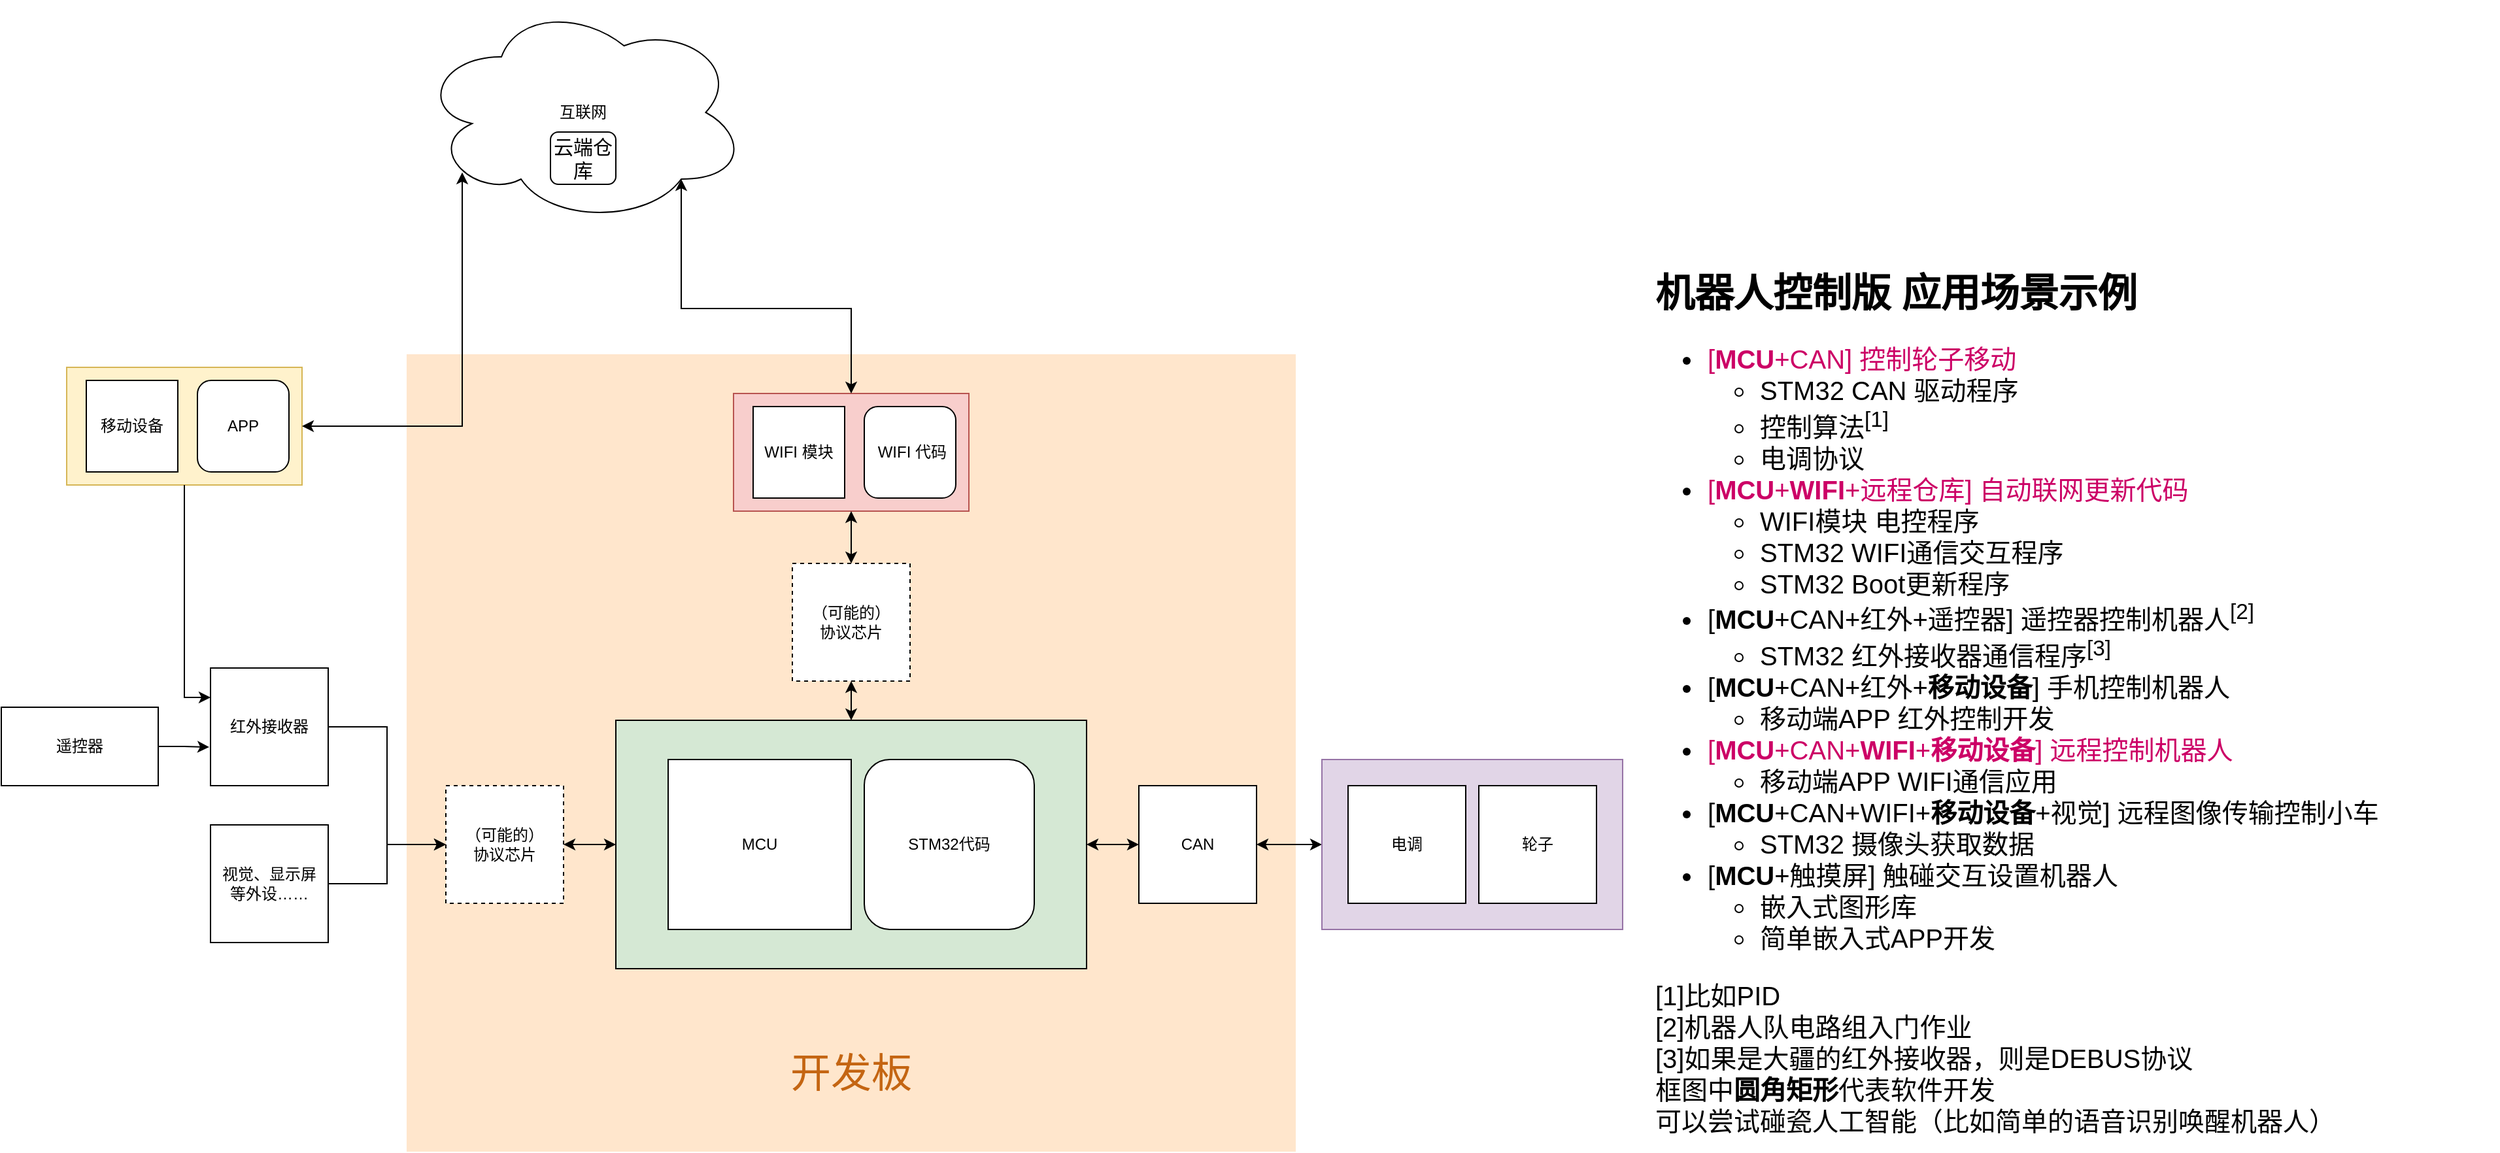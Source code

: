 <mxfile version="21.1.4" type="github">
  <diagram name="Page-1" id="pfcniJRLq6g_gprmVm_X">
    <mxGraphModel dx="3718" dy="2664" grid="1" gridSize="10" guides="1" tooltips="1" connect="1" arrows="1" fold="1" page="1" pageScale="1" pageWidth="850" pageHeight="1100" math="0" shadow="0">
      <root>
        <mxCell id="0" />
        <mxCell id="1" parent="0" />
        <mxCell id="XPb6b2bPDCDjQBKjdTwz-22" value="" style="group" parent="1" vertex="1" connectable="0">
          <mxGeometry x="100" y="350" width="520" height="330" as="geometry" />
        </mxCell>
        <mxCell id="ihcnoo7ahmhh9mSnd2Sj-3" value="" style="rounded=0;whiteSpace=wrap;html=1;fillColor=#ffe6cc;strokeColor=none;" vertex="1" parent="XPb6b2bPDCDjQBKjdTwz-22">
          <mxGeometry x="-160" y="-280" width="680" height="610" as="geometry" />
        </mxCell>
        <mxCell id="XPb6b2bPDCDjQBKjdTwz-11" value="" style="group;fillColor=#d5e8d4;strokeColor=#82b366;fillStyle=solid;container=0;" parent="XPb6b2bPDCDjQBKjdTwz-22" vertex="1" connectable="0">
          <mxGeometry width="360" height="190" as="geometry" />
        </mxCell>
        <mxCell id="XPb6b2bPDCDjQBKjdTwz-1" value="MCU" style="rounded=0;whiteSpace=wrap;html=1;shadow=0;glass=0;" parent="XPb6b2bPDCDjQBKjdTwz-22" vertex="1">
          <mxGeometry x="40" y="30" width="140" height="130" as="geometry" />
        </mxCell>
        <mxCell id="XPb6b2bPDCDjQBKjdTwz-5" value="" style="rounded=0;whiteSpace=wrap;html=1;fillStyle=auto;fillColor=none;" parent="XPb6b2bPDCDjQBKjdTwz-22" vertex="1">
          <mxGeometry width="360" height="190" as="geometry" />
        </mxCell>
        <mxCell id="XPb6b2bPDCDjQBKjdTwz-4" value="STM32代码" style="whiteSpace=wrap;html=1;aspect=fixed;rounded=1;" parent="XPb6b2bPDCDjQBKjdTwz-22" vertex="1">
          <mxGeometry x="190" y="30" width="130" height="130" as="geometry" />
        </mxCell>
        <mxCell id="ihcnoo7ahmhh9mSnd2Sj-4" value="&lt;font color=&quot;#c46512&quot; style=&quot;font-size: 31px;&quot;&gt;开发板&lt;/font&gt;" style="text;html=1;strokeColor=none;fillColor=none;align=center;verticalAlign=middle;whiteSpace=wrap;rounded=0;" vertex="1" parent="XPb6b2bPDCDjQBKjdTwz-22">
          <mxGeometry x="115" y="240" width="130" height="60" as="geometry" />
        </mxCell>
        <mxCell id="XPb6b2bPDCDjQBKjdTwz-32" style="edgeStyle=orthogonalEdgeStyle;rounded=0;orthogonalLoop=1;jettySize=auto;html=1;exitX=0;exitY=0.5;exitDx=0;exitDy=0;entryX=1;entryY=0.5;entryDx=0;entryDy=0;startArrow=classic;startFill=1;" parent="1" source="XPb6b2bPDCDjQBKjdTwz-12" target="XPb6b2bPDCDjQBKjdTwz-5" edge="1">
          <mxGeometry relative="1" as="geometry" />
        </mxCell>
        <mxCell id="XPb6b2bPDCDjQBKjdTwz-33" style="edgeStyle=orthogonalEdgeStyle;rounded=0;orthogonalLoop=1;jettySize=auto;html=1;entryX=0;entryY=0.5;entryDx=0;entryDy=0;startArrow=classic;startFill=1;" parent="1" source="XPb6b2bPDCDjQBKjdTwz-12" target="XPb6b2bPDCDjQBKjdTwz-19" edge="1">
          <mxGeometry relative="1" as="geometry" />
        </mxCell>
        <mxCell id="XPb6b2bPDCDjQBKjdTwz-12" value="CAN" style="whiteSpace=wrap;html=1;aspect=fixed;" parent="1" vertex="1">
          <mxGeometry x="500" y="400" width="90" height="90" as="geometry" />
        </mxCell>
        <mxCell id="1EyvT61QuPQEyxA0M2qB-9" style="edgeStyle=orthogonalEdgeStyle;rounded=0;orthogonalLoop=1;jettySize=auto;html=1;entryX=1;entryY=0.5;entryDx=0;entryDy=0;startArrow=classic;startFill=1;endArrow=none;endFill=0;" parent="1" source="XPb6b2bPDCDjQBKjdTwz-13" target="XPb6b2bPDCDjQBKjdTwz-21" edge="1">
          <mxGeometry relative="1" as="geometry" />
        </mxCell>
        <mxCell id="XPb6b2bPDCDjQBKjdTwz-13" value="（可能的）&lt;br&gt;协议芯片" style="whiteSpace=wrap;html=1;aspect=fixed;dashed=1;" parent="1" vertex="1">
          <mxGeometry x="-30" y="400" width="90" height="90" as="geometry" />
        </mxCell>
        <mxCell id="XPb6b2bPDCDjQBKjdTwz-20" value="" style="group" parent="1" vertex="1" connectable="0">
          <mxGeometry x="640" y="380" width="230" height="130" as="geometry" />
        </mxCell>
        <mxCell id="XPb6b2bPDCDjQBKjdTwz-19" value="" style="rounded=0;whiteSpace=wrap;html=1;fillColor=#e1d5e7;strokeColor=#9673a6;" parent="XPb6b2bPDCDjQBKjdTwz-20" vertex="1">
          <mxGeometry width="230" height="130" as="geometry" />
        </mxCell>
        <mxCell id="XPb6b2bPDCDjQBKjdTwz-14" value="电调" style="whiteSpace=wrap;html=1;aspect=fixed;" parent="XPb6b2bPDCDjQBKjdTwz-20" vertex="1">
          <mxGeometry x="20" y="20" width="90" height="90" as="geometry" />
        </mxCell>
        <mxCell id="XPb6b2bPDCDjQBKjdTwz-15" value="轮子" style="whiteSpace=wrap;html=1;aspect=fixed;" parent="XPb6b2bPDCDjQBKjdTwz-20" vertex="1">
          <mxGeometry x="120" y="20" width="90" height="90" as="geometry" />
        </mxCell>
        <mxCell id="XPb6b2bPDCDjQBKjdTwz-21" value="红外接收器" style="whiteSpace=wrap;html=1;aspect=fixed;" parent="1" vertex="1">
          <mxGeometry x="-210" y="310" width="90" height="90" as="geometry" />
        </mxCell>
        <mxCell id="XPb6b2bPDCDjQBKjdTwz-25" value="" style="group" parent="1" vertex="1" connectable="0">
          <mxGeometry x="190" y="100" width="180" height="90" as="geometry" />
        </mxCell>
        <mxCell id="XPb6b2bPDCDjQBKjdTwz-9" value="" style="rounded=0;whiteSpace=wrap;html=1;fillColor=#f8cecc;container=0;strokeColor=#b85450;fillStyle=solid;gradientColor=none;" parent="XPb6b2bPDCDjQBKjdTwz-25" vertex="1">
          <mxGeometry width="180" height="90" as="geometry" />
        </mxCell>
        <mxCell id="XPb6b2bPDCDjQBKjdTwz-2" value="WIFI 模块" style="whiteSpace=wrap;html=1;aspect=fixed;container=0;" parent="XPb6b2bPDCDjQBKjdTwz-25" vertex="1">
          <mxGeometry x="15" y="10" width="70" height="70" as="geometry" />
        </mxCell>
        <mxCell id="XPb6b2bPDCDjQBKjdTwz-8" value="&amp;nbsp;WIFI 代码" style="whiteSpace=wrap;html=1;aspect=fixed;container=0;rounded=1;" parent="XPb6b2bPDCDjQBKjdTwz-25" vertex="1">
          <mxGeometry x="100" y="10" width="70" height="70" as="geometry" />
        </mxCell>
        <mxCell id="XPb6b2bPDCDjQBKjdTwz-26" value="" style="group" parent="1" vertex="1" connectable="0">
          <mxGeometry x="-320" y="80" width="180" height="90" as="geometry" />
        </mxCell>
        <mxCell id="XPb6b2bPDCDjQBKjdTwz-16" value="" style="rounded=0;whiteSpace=wrap;html=1;fillColor=#fff2cc;container=0;strokeColor=#d6b656;fillStyle=solid;" parent="XPb6b2bPDCDjQBKjdTwz-26" vertex="1">
          <mxGeometry width="180" height="90" as="geometry" />
        </mxCell>
        <mxCell id="XPb6b2bPDCDjQBKjdTwz-17" value="移动设备" style="whiteSpace=wrap;html=1;aspect=fixed;container=0;" parent="XPb6b2bPDCDjQBKjdTwz-26" vertex="1">
          <mxGeometry x="15" y="10" width="70" height="70" as="geometry" />
        </mxCell>
        <mxCell id="XPb6b2bPDCDjQBKjdTwz-18" value="APP" style="whiteSpace=wrap;html=1;aspect=fixed;container=0;rounded=1;" parent="XPb6b2bPDCDjQBKjdTwz-26" vertex="1">
          <mxGeometry x="100" y="10" width="70" height="70" as="geometry" />
        </mxCell>
        <mxCell id="XPb6b2bPDCDjQBKjdTwz-34" style="edgeStyle=orthogonalEdgeStyle;rounded=0;orthogonalLoop=1;jettySize=auto;html=1;entryX=1;entryY=0.5;entryDx=0;entryDy=0;startArrow=classic;startFill=1;" parent="1" source="XPb6b2bPDCDjQBKjdTwz-5" target="XPb6b2bPDCDjQBKjdTwz-13" edge="1">
          <mxGeometry relative="1" as="geometry" />
        </mxCell>
        <mxCell id="1EyvT61QuPQEyxA0M2qB-2" style="edgeStyle=orthogonalEdgeStyle;rounded=0;orthogonalLoop=1;jettySize=auto;html=1;entryX=0.5;entryY=0;entryDx=0;entryDy=0;startArrow=classic;startFill=1;" parent="1" source="1EyvT61QuPQEyxA0M2qB-1" target="XPb6b2bPDCDjQBKjdTwz-5" edge="1">
          <mxGeometry relative="1" as="geometry" />
        </mxCell>
        <mxCell id="1EyvT61QuPQEyxA0M2qB-1" value="（可能的）&lt;br&gt;协议芯片" style="whiteSpace=wrap;html=1;aspect=fixed;dashed=1;" parent="1" vertex="1">
          <mxGeometry x="235" y="230" width="90" height="90" as="geometry" />
        </mxCell>
        <mxCell id="1EyvT61QuPQEyxA0M2qB-3" style="edgeStyle=orthogonalEdgeStyle;rounded=0;orthogonalLoop=1;jettySize=auto;html=1;entryX=0.5;entryY=0;entryDx=0;entryDy=0;startArrow=classic;startFill=1;" parent="1" source="XPb6b2bPDCDjQBKjdTwz-9" target="1EyvT61QuPQEyxA0M2qB-1" edge="1">
          <mxGeometry relative="1" as="geometry" />
        </mxCell>
        <mxCell id="1EyvT61QuPQEyxA0M2qB-11" style="edgeStyle=orthogonalEdgeStyle;rounded=0;orthogonalLoop=1;jettySize=auto;html=1;entryX=0.13;entryY=0.77;entryDx=0;entryDy=0;entryPerimeter=0;startArrow=classic;startFill=1;" parent="1" source="XPb6b2bPDCDjQBKjdTwz-16" target="1EyvT61QuPQEyxA0M2qB-4" edge="1">
          <mxGeometry relative="1" as="geometry" />
        </mxCell>
        <mxCell id="1EyvT61QuPQEyxA0M2qB-12" style="edgeStyle=orthogonalEdgeStyle;rounded=0;orthogonalLoop=1;jettySize=auto;html=1;entryX=0.8;entryY=0.8;entryDx=0;entryDy=0;entryPerimeter=0;startArrow=classic;startFill=1;" parent="1" source="XPb6b2bPDCDjQBKjdTwz-9" target="1EyvT61QuPQEyxA0M2qB-4" edge="1">
          <mxGeometry relative="1" as="geometry" />
        </mxCell>
        <mxCell id="1EyvT61QuPQEyxA0M2qB-15" style="edgeStyle=orthogonalEdgeStyle;rounded=0;orthogonalLoop=1;jettySize=auto;html=1;entryX=0;entryY=0.25;entryDx=0;entryDy=0;" parent="1" source="XPb6b2bPDCDjQBKjdTwz-16" target="XPb6b2bPDCDjQBKjdTwz-21" edge="1">
          <mxGeometry relative="1" as="geometry" />
        </mxCell>
        <mxCell id="1EyvT61QuPQEyxA0M2qB-17" style="edgeStyle=orthogonalEdgeStyle;rounded=0;orthogonalLoop=1;jettySize=auto;html=1;entryX=-0.011;entryY=0.672;entryDx=0;entryDy=0;entryPerimeter=0;" parent="1" source="1EyvT61QuPQEyxA0M2qB-16" target="XPb6b2bPDCDjQBKjdTwz-21" edge="1">
          <mxGeometry relative="1" as="geometry" />
        </mxCell>
        <mxCell id="1EyvT61QuPQEyxA0M2qB-16" value="遥控器" style="rounded=0;whiteSpace=wrap;html=1;" parent="1" vertex="1">
          <mxGeometry x="-370" y="340" width="120" height="60" as="geometry" />
        </mxCell>
        <mxCell id="1EyvT61QuPQEyxA0M2qB-21" style="edgeStyle=orthogonalEdgeStyle;rounded=0;orthogonalLoop=1;jettySize=auto;html=1;entryX=0;entryY=0.5;entryDx=0;entryDy=0;" parent="1" source="1EyvT61QuPQEyxA0M2qB-19" target="XPb6b2bPDCDjQBKjdTwz-13" edge="1">
          <mxGeometry relative="1" as="geometry" />
        </mxCell>
        <mxCell id="1EyvT61QuPQEyxA0M2qB-19" value="视觉、显示屏&lt;br&gt;等外设……" style="whiteSpace=wrap;html=1;aspect=fixed;" parent="1" vertex="1">
          <mxGeometry x="-210" y="430" width="90" height="90" as="geometry" />
        </mxCell>
        <mxCell id="1EyvT61QuPQEyxA0M2qB-25" value="&lt;h1 style=&quot;&quot;&gt;&lt;font style=&quot;font-size: 30px;&quot;&gt;机器人控制版 应用场景示例&lt;/font&gt;&lt;/h1&gt;&lt;p style=&quot;font-size: 20px;&quot;&gt;&lt;/p&gt;&lt;ul style=&quot;font-size: 20px;&quot;&gt;&lt;li style=&quot;&quot;&gt;&lt;font color=&quot;#cc0066&quot; style=&quot;font-size: 20px;&quot;&gt;[&lt;b style=&quot;&quot;&gt;MCU&lt;/b&gt;+CAN] 控制轮子移动&lt;/font&gt;&lt;/li&gt;&lt;ul style=&quot;&quot;&gt;&lt;li&gt;&lt;font style=&quot;font-size: 20px;&quot;&gt;STM32 CAN 驱动程序&lt;/font&gt;&lt;/li&gt;&lt;li&gt;&lt;font style=&quot;font-size: 20px;&quot;&gt;控制算法&lt;sup&gt;[1]&lt;/sup&gt;&lt;/font&gt;&lt;/li&gt;&lt;li&gt;&lt;font style=&quot;font-size: 20px;&quot;&gt;电调协议&lt;/font&gt;&lt;/li&gt;&lt;/ul&gt;&lt;li style=&quot;&quot;&gt;&lt;font color=&quot;#cc0066&quot; style=&quot;font-size: 20px;&quot;&gt;[&lt;b style=&quot;&quot;&gt;MCU&lt;/b&gt;+&lt;b style=&quot;&quot;&gt;WIFI&lt;/b&gt;+远程仓库] 自动联网更新代码&amp;nbsp;&lt;/font&gt;&lt;/li&gt;&lt;ul style=&quot;&quot;&gt;&lt;li&gt;&lt;font style=&quot;font-size: 20px;&quot;&gt;WIFI模块 电控程序&lt;/font&gt;&lt;/li&gt;&lt;li&gt;&lt;font style=&quot;font-size: 20px;&quot;&gt;STM32 WIFI通信交互程序&lt;/font&gt;&lt;/li&gt;&lt;li&gt;&lt;font style=&quot;font-size: 20px;&quot;&gt;STM32 Boot更新程序&lt;/font&gt;&lt;/li&gt;&lt;/ul&gt;&lt;li style=&quot;&quot;&gt;&lt;font style=&quot;font-size: 20px;&quot;&gt;[&lt;b&gt;MCU&lt;/b&gt;+CAN+红外+遥控器] 遥控器控制机器人&lt;sup&gt;[2]&lt;/sup&gt;&lt;/font&gt;&lt;/li&gt;&lt;ul style=&quot;&quot;&gt;&lt;li&gt;&lt;font style=&quot;font-size: 20px;&quot;&gt;STM32 红外接收器通信程序&lt;sup&gt;[3]&lt;/sup&gt;&lt;/font&gt;&lt;/li&gt;&lt;/ul&gt;&lt;li style=&quot;&quot;&gt;&lt;font style=&quot;font-size: 20px;&quot;&gt;[&lt;b&gt;MCU&lt;/b&gt;+CAN+红外+&lt;b&gt;移动设备&lt;/b&gt;] 手机控制机器人&lt;/font&gt;&lt;/li&gt;&lt;ul style=&quot;&quot;&gt;&lt;li&gt;&lt;font style=&quot;font-size: 20px;&quot;&gt;移动端APP 红外控制开发&lt;/font&gt;&lt;/li&gt;&lt;/ul&gt;&lt;li style=&quot;&quot;&gt;&lt;font color=&quot;#cc0066&quot; style=&quot;font-size: 20px;&quot;&gt;[&lt;b&gt;MCU&lt;/b&gt;+CAN+&lt;b&gt;WIFI&lt;/b&gt;+&lt;b&gt;移动设备&lt;/b&gt;] 远程控制机器人&lt;/font&gt;&lt;/li&gt;&lt;ul style=&quot;&quot;&gt;&lt;li&gt;&lt;font style=&quot;font-size: 20px;&quot;&gt;移动端APP WIFI通信应用&lt;/font&gt;&lt;/li&gt;&lt;/ul&gt;&lt;li style=&quot;&quot;&gt;&lt;font style=&quot;font-size: 20px;&quot;&gt;[&lt;b&gt;MCU&lt;/b&gt;+CAN+WIFI+&lt;b&gt;移动设备&lt;/b&gt;+视觉] 远程图像传输控制小车&lt;br&gt;&lt;/font&gt;&lt;/li&gt;&lt;ul style=&quot;&quot;&gt;&lt;li&gt;&lt;font style=&quot;font-size: 20px;&quot;&gt;STM32 摄像头获取数据&lt;/font&gt;&lt;/li&gt;&lt;/ul&gt;&lt;li style=&quot;&quot;&gt;&lt;font style=&quot;font-size: 20px;&quot;&gt;[&lt;b&gt;MCU&lt;/b&gt;+触摸屏] 触碰交互设置机器人&lt;/font&gt;&lt;/li&gt;&lt;ul style=&quot;&quot;&gt;&lt;li style=&quot;&quot;&gt;&lt;font style=&quot;font-size: 20px;&quot;&gt;嵌入式图形库&lt;/font&gt;&lt;/li&gt;&lt;li style=&quot;&quot;&gt;&lt;font style=&quot;font-size: 20px;&quot;&gt;简单嵌入式APP开发&lt;/font&gt;&lt;/li&gt;&lt;/ul&gt;&lt;/ul&gt;&lt;div&gt;&lt;span style=&quot;font-size: 20px;&quot;&gt;[1]比如PID&lt;/span&gt;&lt;/div&gt;&lt;div&gt;&lt;span style=&quot;font-size: 20px;&quot;&gt;[2]机器人队电路组入门作业&lt;/span&gt;&lt;/div&gt;&lt;div&gt;&lt;span style=&quot;font-size: 20px;&quot;&gt;[3]如果是大疆的红外接收器，则是DEBUS协议&lt;/span&gt;&lt;/div&gt;&lt;div&gt;&lt;span style=&quot;font-size: 20px;&quot;&gt;框图中&lt;b&gt;圆角矩形&lt;/b&gt;代表软件开发&lt;/span&gt;&lt;/div&gt;&lt;div&gt;&lt;span style=&quot;font-size: 20px;&quot;&gt;可以尝试碰瓷人工智能（比如简单的语音识别唤醒机器人）&lt;/span&gt;&lt;/div&gt;&lt;p&gt;&lt;/p&gt;" style="text;html=1;strokeColor=none;fillColor=none;spacing=5;spacingTop=-20;whiteSpace=wrap;overflow=hidden;rounded=0;" parent="1" vertex="1">
          <mxGeometry x="890" width="650" height="680" as="geometry" />
        </mxCell>
        <mxCell id="ihcnoo7ahmhh9mSnd2Sj-2" value="" style="group" vertex="1" connectable="0" parent="1">
          <mxGeometry x="-50" y="-200" width="250" height="170" as="geometry" />
        </mxCell>
        <mxCell id="1EyvT61QuPQEyxA0M2qB-4" value="互联网" style="ellipse;shape=cloud;whiteSpace=wrap;html=1;" parent="ihcnoo7ahmhh9mSnd2Sj-2" vertex="1">
          <mxGeometry width="250" height="170" as="geometry" />
        </mxCell>
        <mxCell id="1EyvT61QuPQEyxA0M2qB-10" value="&lt;font style=&quot;font-size: 15px;&quot;&gt;云端仓库&lt;/font&gt;" style="rounded=1;whiteSpace=wrap;html=1;" parent="ihcnoo7ahmhh9mSnd2Sj-2" vertex="1">
          <mxGeometry x="100" y="100" width="50" height="40" as="geometry" />
        </mxCell>
      </root>
    </mxGraphModel>
  </diagram>
</mxfile>
